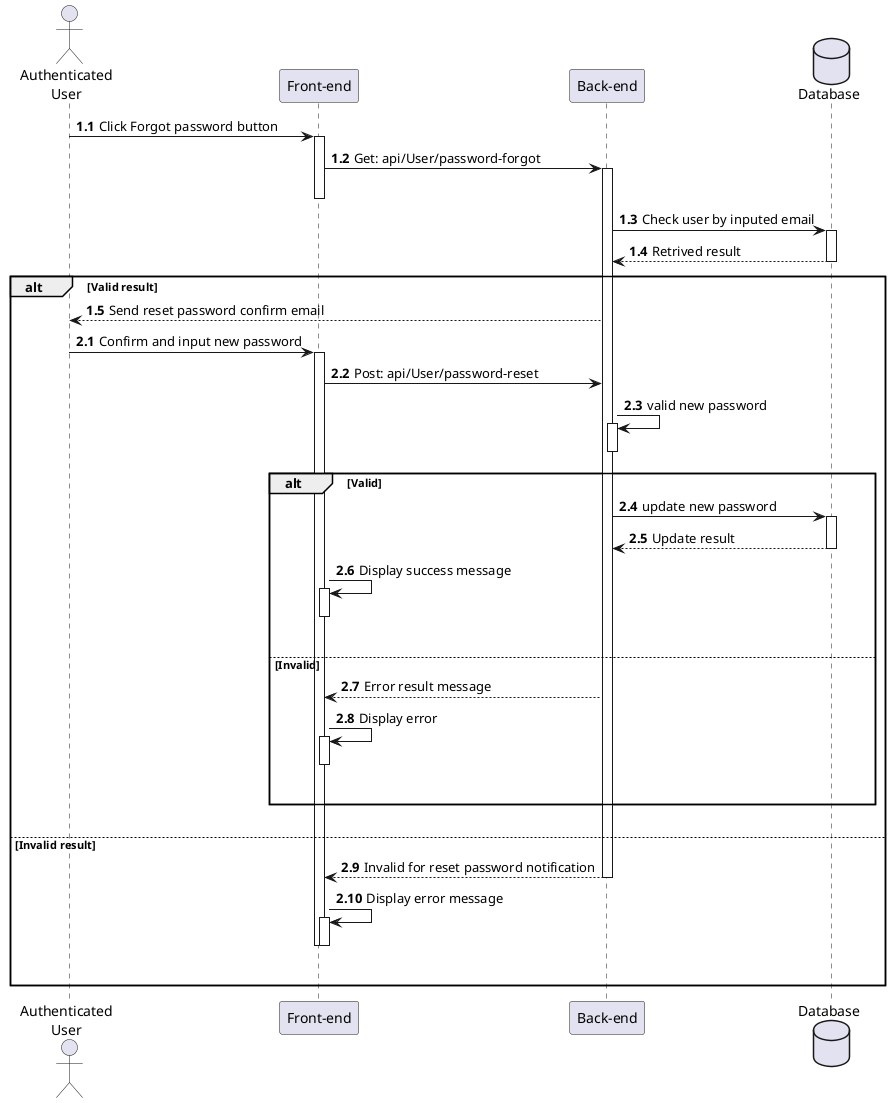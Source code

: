 @startuml ForgotPassword

actor "Authenticated\nUser" as user
participant "Front-end" as client
participant "Back-end" as server 
database "Database" as db

autonumber 1.1 "<b>0:"

user -> client++ : Click Forgot password button
client -> server++ : Get: api/User/password-forgot
deactivate client
server -> db++ : Check user by inputed email
db --> server : Retrived result
deactivate db

alt Valid result
    server --> user : Send reset password confirm email
    autonumber inc A
    user -> client++ : Confirm and input new password
    client -> server : Post: api/User/password-reset
    server -> server++ : valid new password
    deactivate server

    alt Valid
        server -> db++ : update new password 
        db --> server : Update result
        deactivate db
        client -> client++ : Display success message
        deactivate client
        |||
    else Invalid
        server --> client : Error result message
        client -> client++ : Display error
        deactivate client
        |||
    end
    |||

else Invalid result
    server --> client : Invalid for reset password notification
    deactivate server
    client -> client++ : Display error message
    deactivate client
    deactivate client 
    |||
end 

@enduml